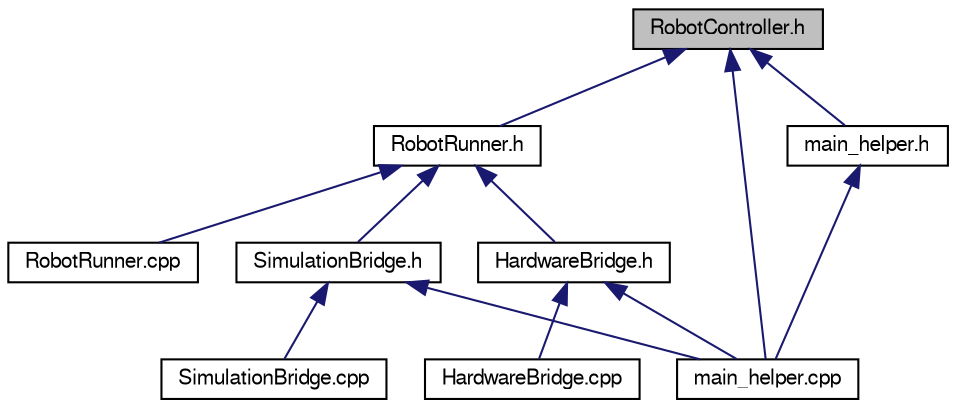 digraph "RobotController.h"
{
  edge [fontname="FreeSans",fontsize="10",labelfontname="FreeSans",labelfontsize="10"];
  node [fontname="FreeSans",fontsize="10",shape=record];
  Node1 [label="RobotController.h",height=0.2,width=0.4,color="black", fillcolor="grey75", style="filled", fontcolor="black"];
  Node1 -> Node2 [dir="back",color="midnightblue",fontsize="10",style="solid",fontname="FreeSans"];
  Node2 [label="RobotRunner.h",height=0.2,width=0.4,color="black", fillcolor="white", style="filled",URL="$d3/d41/_robot_runner_8h.html",tooltip="Common framework for running robot controllers. This code is a common interface between control code ..."];
  Node2 -> Node3 [dir="back",color="midnightblue",fontsize="10",style="solid",fontname="FreeSans"];
  Node3 [label="HardwareBridge.h",height=0.2,width=0.4,color="black", fillcolor="white", style="filled",URL="$d6/dd5/_hardware_bridge_8h.html",tooltip="Interface between robot code and robot hardware. "];
  Node3 -> Node4 [dir="back",color="midnightblue",fontsize="10",style="solid",fontname="FreeSans"];
  Node4 [label="HardwareBridge.cpp",height=0.2,width=0.4,color="black", fillcolor="white", style="filled",URL="$d9/da0/_hardware_bridge_8cpp.html"];
  Node3 -> Node5 [dir="back",color="midnightblue",fontsize="10",style="solid",fontname="FreeSans"];
  Node5 [label="main_helper.cpp",height=0.2,width=0.4,color="black", fillcolor="white", style="filled",URL="$d3/dfa/main__helper_8cpp.html"];
  Node2 -> Node6 [dir="back",color="midnightblue",fontsize="10",style="solid",fontname="FreeSans"];
  Node6 [label="SimulationBridge.h",height=0.2,width=0.4,color="black", fillcolor="white", style="filled",URL="$db/d55/_simulation_bridge_8h.html"];
  Node6 -> Node5 [dir="back",color="midnightblue",fontsize="10",style="solid",fontname="FreeSans"];
  Node6 -> Node7 [dir="back",color="midnightblue",fontsize="10",style="solid",fontname="FreeSans"];
  Node7 [label="SimulationBridge.cpp",height=0.2,width=0.4,color="black", fillcolor="white", style="filled",URL="$dc/da6/_simulation_bridge_8cpp.html"];
  Node2 -> Node8 [dir="back",color="midnightblue",fontsize="10",style="solid",fontname="FreeSans"];
  Node8 [label="RobotRunner.cpp",height=0.2,width=0.4,color="black", fillcolor="white", style="filled",URL="$db/d28/_robot_runner_8cpp.html"];
  Node1 -> Node9 [dir="back",color="midnightblue",fontsize="10",style="solid",fontname="FreeSans"];
  Node9 [label="main_helper.h",height=0.2,width=0.4,color="black", fillcolor="white", style="filled",URL="$d6/da5/main__helper_8h.html"];
  Node9 -> Node5 [dir="back",color="midnightblue",fontsize="10",style="solid",fontname="FreeSans"];
  Node1 -> Node5 [dir="back",color="midnightblue",fontsize="10",style="solid",fontname="FreeSans"];
}
